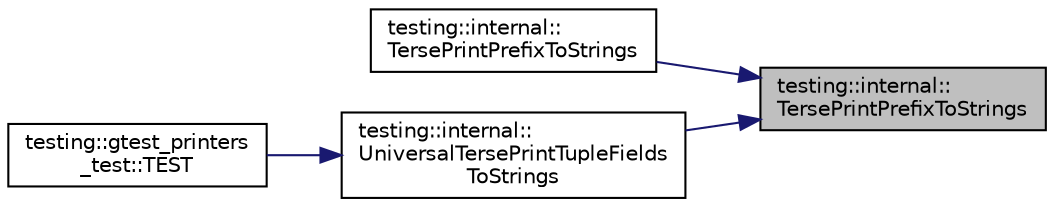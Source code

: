 digraph "testing::internal::TersePrintPrefixToStrings"
{
 // LATEX_PDF_SIZE
  bgcolor="transparent";
  edge [fontname="Helvetica",fontsize="10",labelfontname="Helvetica",labelfontsize="10"];
  node [fontname="Helvetica",fontsize="10",shape=record];
  rankdir="RL";
  Node1 [label="testing::internal::\lTersePrintPrefixToStrings",height=0.2,width=0.4,color="black", fillcolor="grey75", style="filled", fontcolor="black",tooltip=" "];
  Node1 -> Node2 [dir="back",color="midnightblue",fontsize="10",style="solid",fontname="Helvetica"];
  Node2 [label="testing::internal::\lTersePrintPrefixToStrings",height=0.2,width=0.4,color="black",URL="$namespacetesting_1_1internal.html#ab244273c02742a3fac45cc241befc536",tooltip=" "];
  Node1 -> Node3 [dir="back",color="midnightblue",fontsize="10",style="solid",fontname="Helvetica"];
  Node3 [label="testing::internal::\lUniversalTersePrintTupleFields\lToStrings",height=0.2,width=0.4,color="black",URL="$namespacetesting_1_1internal.html#a7e60d1478b074801c766eeee9be6c772",tooltip=" "];
  Node3 -> Node4 [dir="back",color="midnightblue",fontsize="10",style="solid",fontname="Helvetica"];
  Node4 [label="testing::gtest_printers\l_test::TEST",height=0.2,width=0.4,color="black",URL="$namespacetesting_1_1gtest__printers__test.html#a4e30c6dbea7bf0ebcfa9b0e0d79e0283",tooltip=" "];
}
